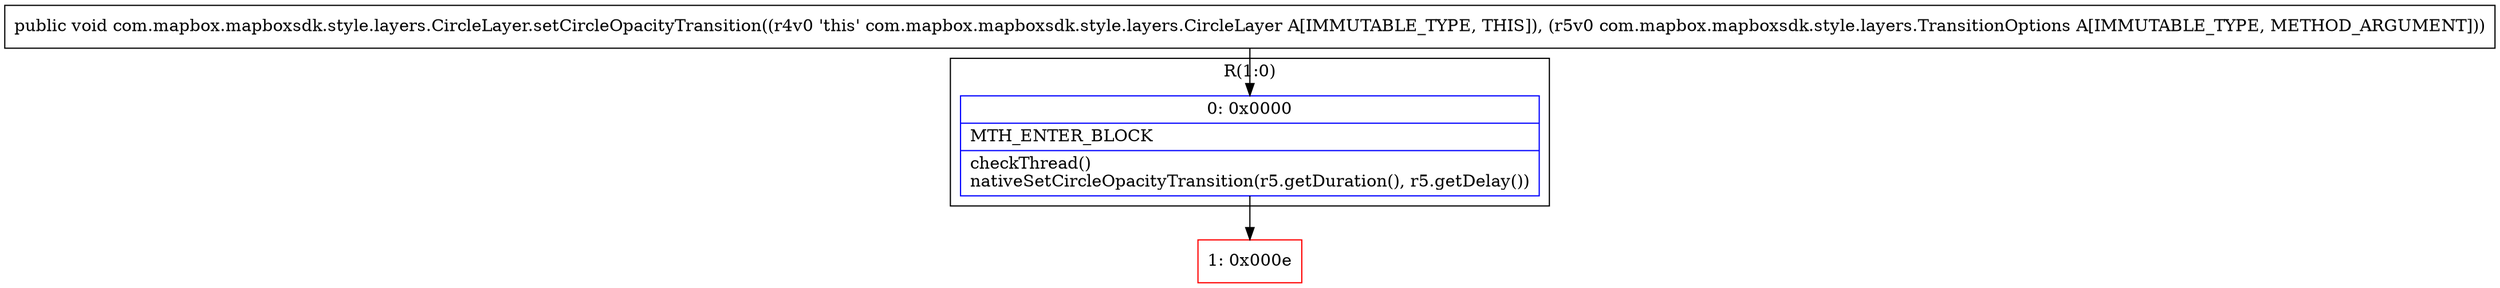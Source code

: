 digraph "CFG forcom.mapbox.mapboxsdk.style.layers.CircleLayer.setCircleOpacityTransition(Lcom\/mapbox\/mapboxsdk\/style\/layers\/TransitionOptions;)V" {
subgraph cluster_Region_2043528182 {
label = "R(1:0)";
node [shape=record,color=blue];
Node_0 [shape=record,label="{0\:\ 0x0000|MTH_ENTER_BLOCK\l|checkThread()\lnativeSetCircleOpacityTransition(r5.getDuration(), r5.getDelay())\l}"];
}
Node_1 [shape=record,color=red,label="{1\:\ 0x000e}"];
MethodNode[shape=record,label="{public void com.mapbox.mapboxsdk.style.layers.CircleLayer.setCircleOpacityTransition((r4v0 'this' com.mapbox.mapboxsdk.style.layers.CircleLayer A[IMMUTABLE_TYPE, THIS]), (r5v0 com.mapbox.mapboxsdk.style.layers.TransitionOptions A[IMMUTABLE_TYPE, METHOD_ARGUMENT])) }"];
MethodNode -> Node_0;
Node_0 -> Node_1;
}

